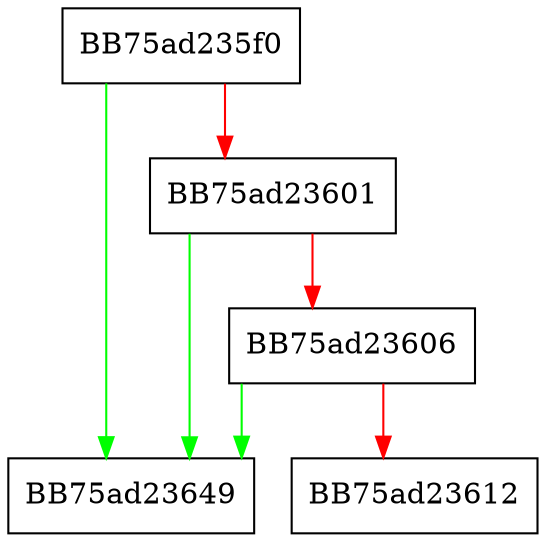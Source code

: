 digraph enable_backup {
  node [shape="box"];
  graph [splines=ortho];
  BB75ad235f0 -> BB75ad23649 [color="green"];
  BB75ad235f0 -> BB75ad23601 [color="red"];
  BB75ad23601 -> BB75ad23649 [color="green"];
  BB75ad23601 -> BB75ad23606 [color="red"];
  BB75ad23606 -> BB75ad23649 [color="green"];
  BB75ad23606 -> BB75ad23612 [color="red"];
}